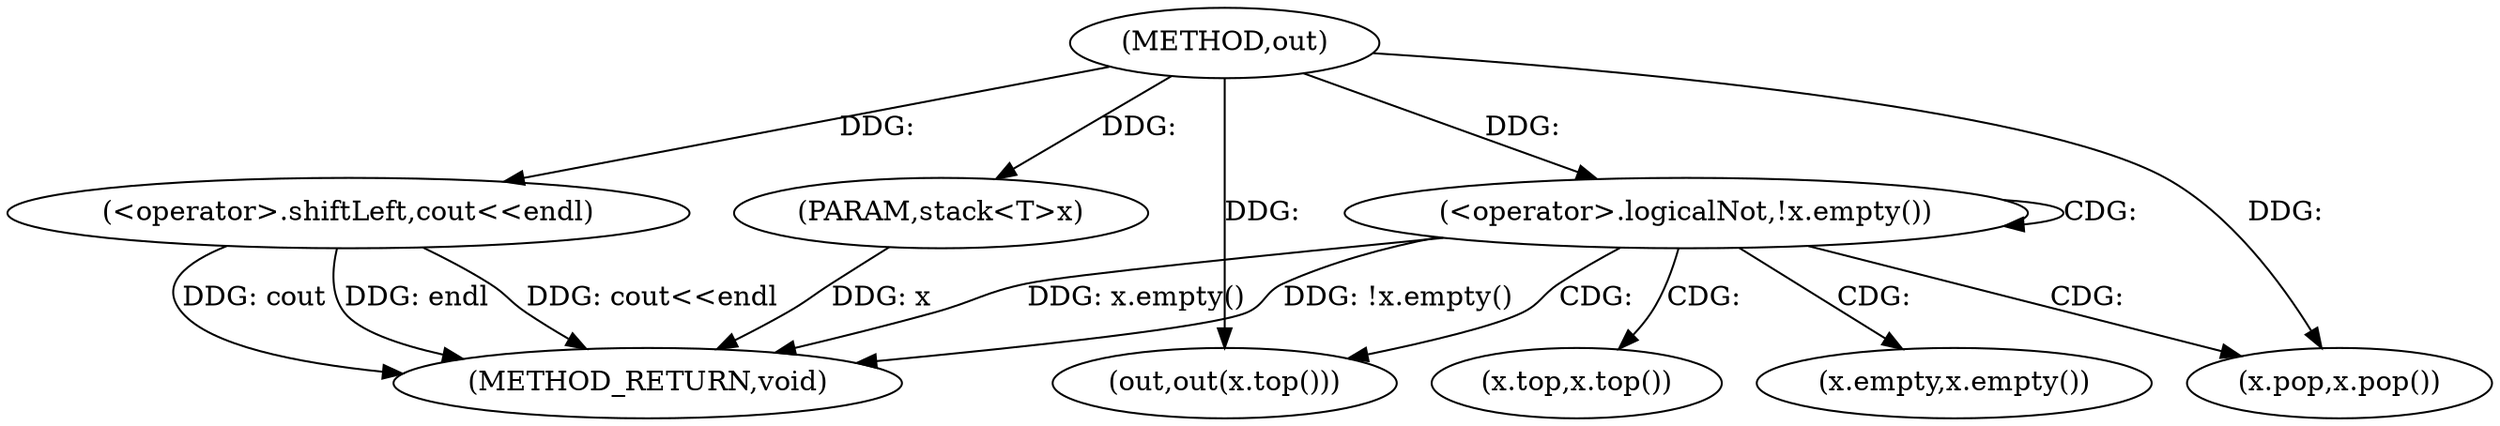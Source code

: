 digraph "out" {  
"1000404" [label = "(METHOD,out)" ]
"1000417" [label = "(METHOD_RETURN,void)" ]
"1000405" [label = "(PARAM,stack<T>x)" ]
"1000414" [label = "(<operator>.shiftLeft,cout<<endl)" ]
"1000408" [label = "(<operator>.logicalNot,!x.empty())" ]
"1000411" [label = "(out,out(x.top()))" ]
"1000413" [label = "(x.pop,x.pop())" ]
"1000409" [label = "(x.empty,x.empty())" ]
"1000412" [label = "(x.top,x.top())" ]
  "1000405" -> "1000417"  [ label = "DDG: x"] 
  "1000408" -> "1000417"  [ label = "DDG: x.empty()"] 
  "1000408" -> "1000417"  [ label = "DDG: !x.empty()"] 
  "1000414" -> "1000417"  [ label = "DDG: endl"] 
  "1000414" -> "1000417"  [ label = "DDG: cout<<endl"] 
  "1000414" -> "1000417"  [ label = "DDG: cout"] 
  "1000404" -> "1000405"  [ label = "DDG: "] 
  "1000404" -> "1000414"  [ label = "DDG: "] 
  "1000404" -> "1000408"  [ label = "DDG: "] 
  "1000404" -> "1000413"  [ label = "DDG: "] 
  "1000404" -> "1000411"  [ label = "DDG: "] 
  "1000408" -> "1000409"  [ label = "CDG: "] 
  "1000408" -> "1000408"  [ label = "CDG: "] 
  "1000408" -> "1000413"  [ label = "CDG: "] 
  "1000408" -> "1000412"  [ label = "CDG: "] 
  "1000408" -> "1000411"  [ label = "CDG: "] 
}
